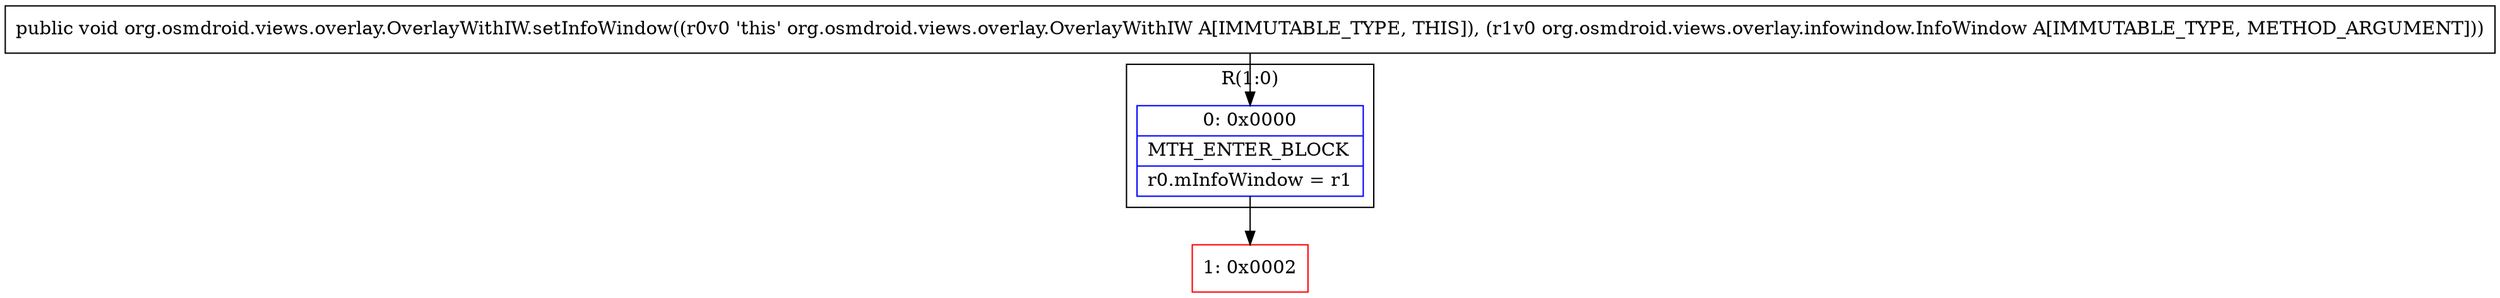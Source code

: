 digraph "CFG fororg.osmdroid.views.overlay.OverlayWithIW.setInfoWindow(Lorg\/osmdroid\/views\/overlay\/infowindow\/InfoWindow;)V" {
subgraph cluster_Region_2095578593 {
label = "R(1:0)";
node [shape=record,color=blue];
Node_0 [shape=record,label="{0\:\ 0x0000|MTH_ENTER_BLOCK\l|r0.mInfoWindow = r1\l}"];
}
Node_1 [shape=record,color=red,label="{1\:\ 0x0002}"];
MethodNode[shape=record,label="{public void org.osmdroid.views.overlay.OverlayWithIW.setInfoWindow((r0v0 'this' org.osmdroid.views.overlay.OverlayWithIW A[IMMUTABLE_TYPE, THIS]), (r1v0 org.osmdroid.views.overlay.infowindow.InfoWindow A[IMMUTABLE_TYPE, METHOD_ARGUMENT])) }"];
MethodNode -> Node_0;
Node_0 -> Node_1;
}

